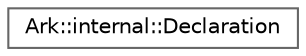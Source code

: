 digraph "Graphical Class Hierarchy"
{
 // INTERACTIVE_SVG=YES
 // LATEX_PDF_SIZE
  bgcolor="transparent";
  edge [fontname=Helvetica,fontsize=10,labelfontname=Helvetica,labelfontsize=10];
  node [fontname=Helvetica,fontsize=10,shape=box,height=0.2,width=0.4];
  rankdir="LR";
  Node0 [id="Node000000",label="Ark::internal::Declaration",height=0.2,width=0.4,color="grey40", fillcolor="white", style="filled",URL="$d1/dcf/structArk_1_1internal_1_1Declaration.html",tooltip=" "];
}
